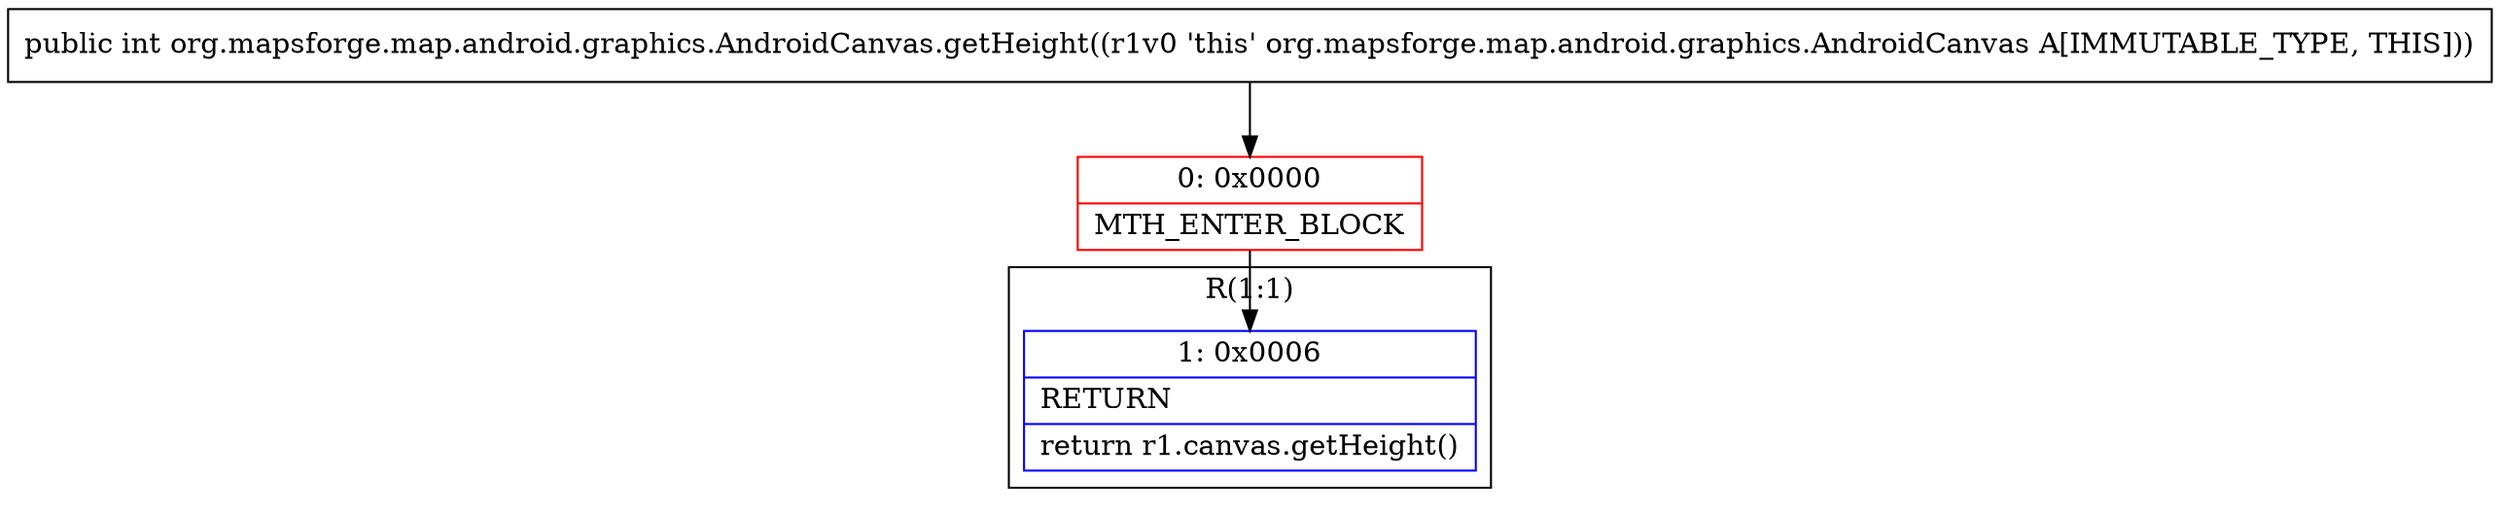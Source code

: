 digraph "CFG fororg.mapsforge.map.android.graphics.AndroidCanvas.getHeight()I" {
subgraph cluster_Region_1275837997 {
label = "R(1:1)";
node [shape=record,color=blue];
Node_1 [shape=record,label="{1\:\ 0x0006|RETURN\l|return r1.canvas.getHeight()\l}"];
}
Node_0 [shape=record,color=red,label="{0\:\ 0x0000|MTH_ENTER_BLOCK\l}"];
MethodNode[shape=record,label="{public int org.mapsforge.map.android.graphics.AndroidCanvas.getHeight((r1v0 'this' org.mapsforge.map.android.graphics.AndroidCanvas A[IMMUTABLE_TYPE, THIS])) }"];
MethodNode -> Node_0;
Node_0 -> Node_1;
}

